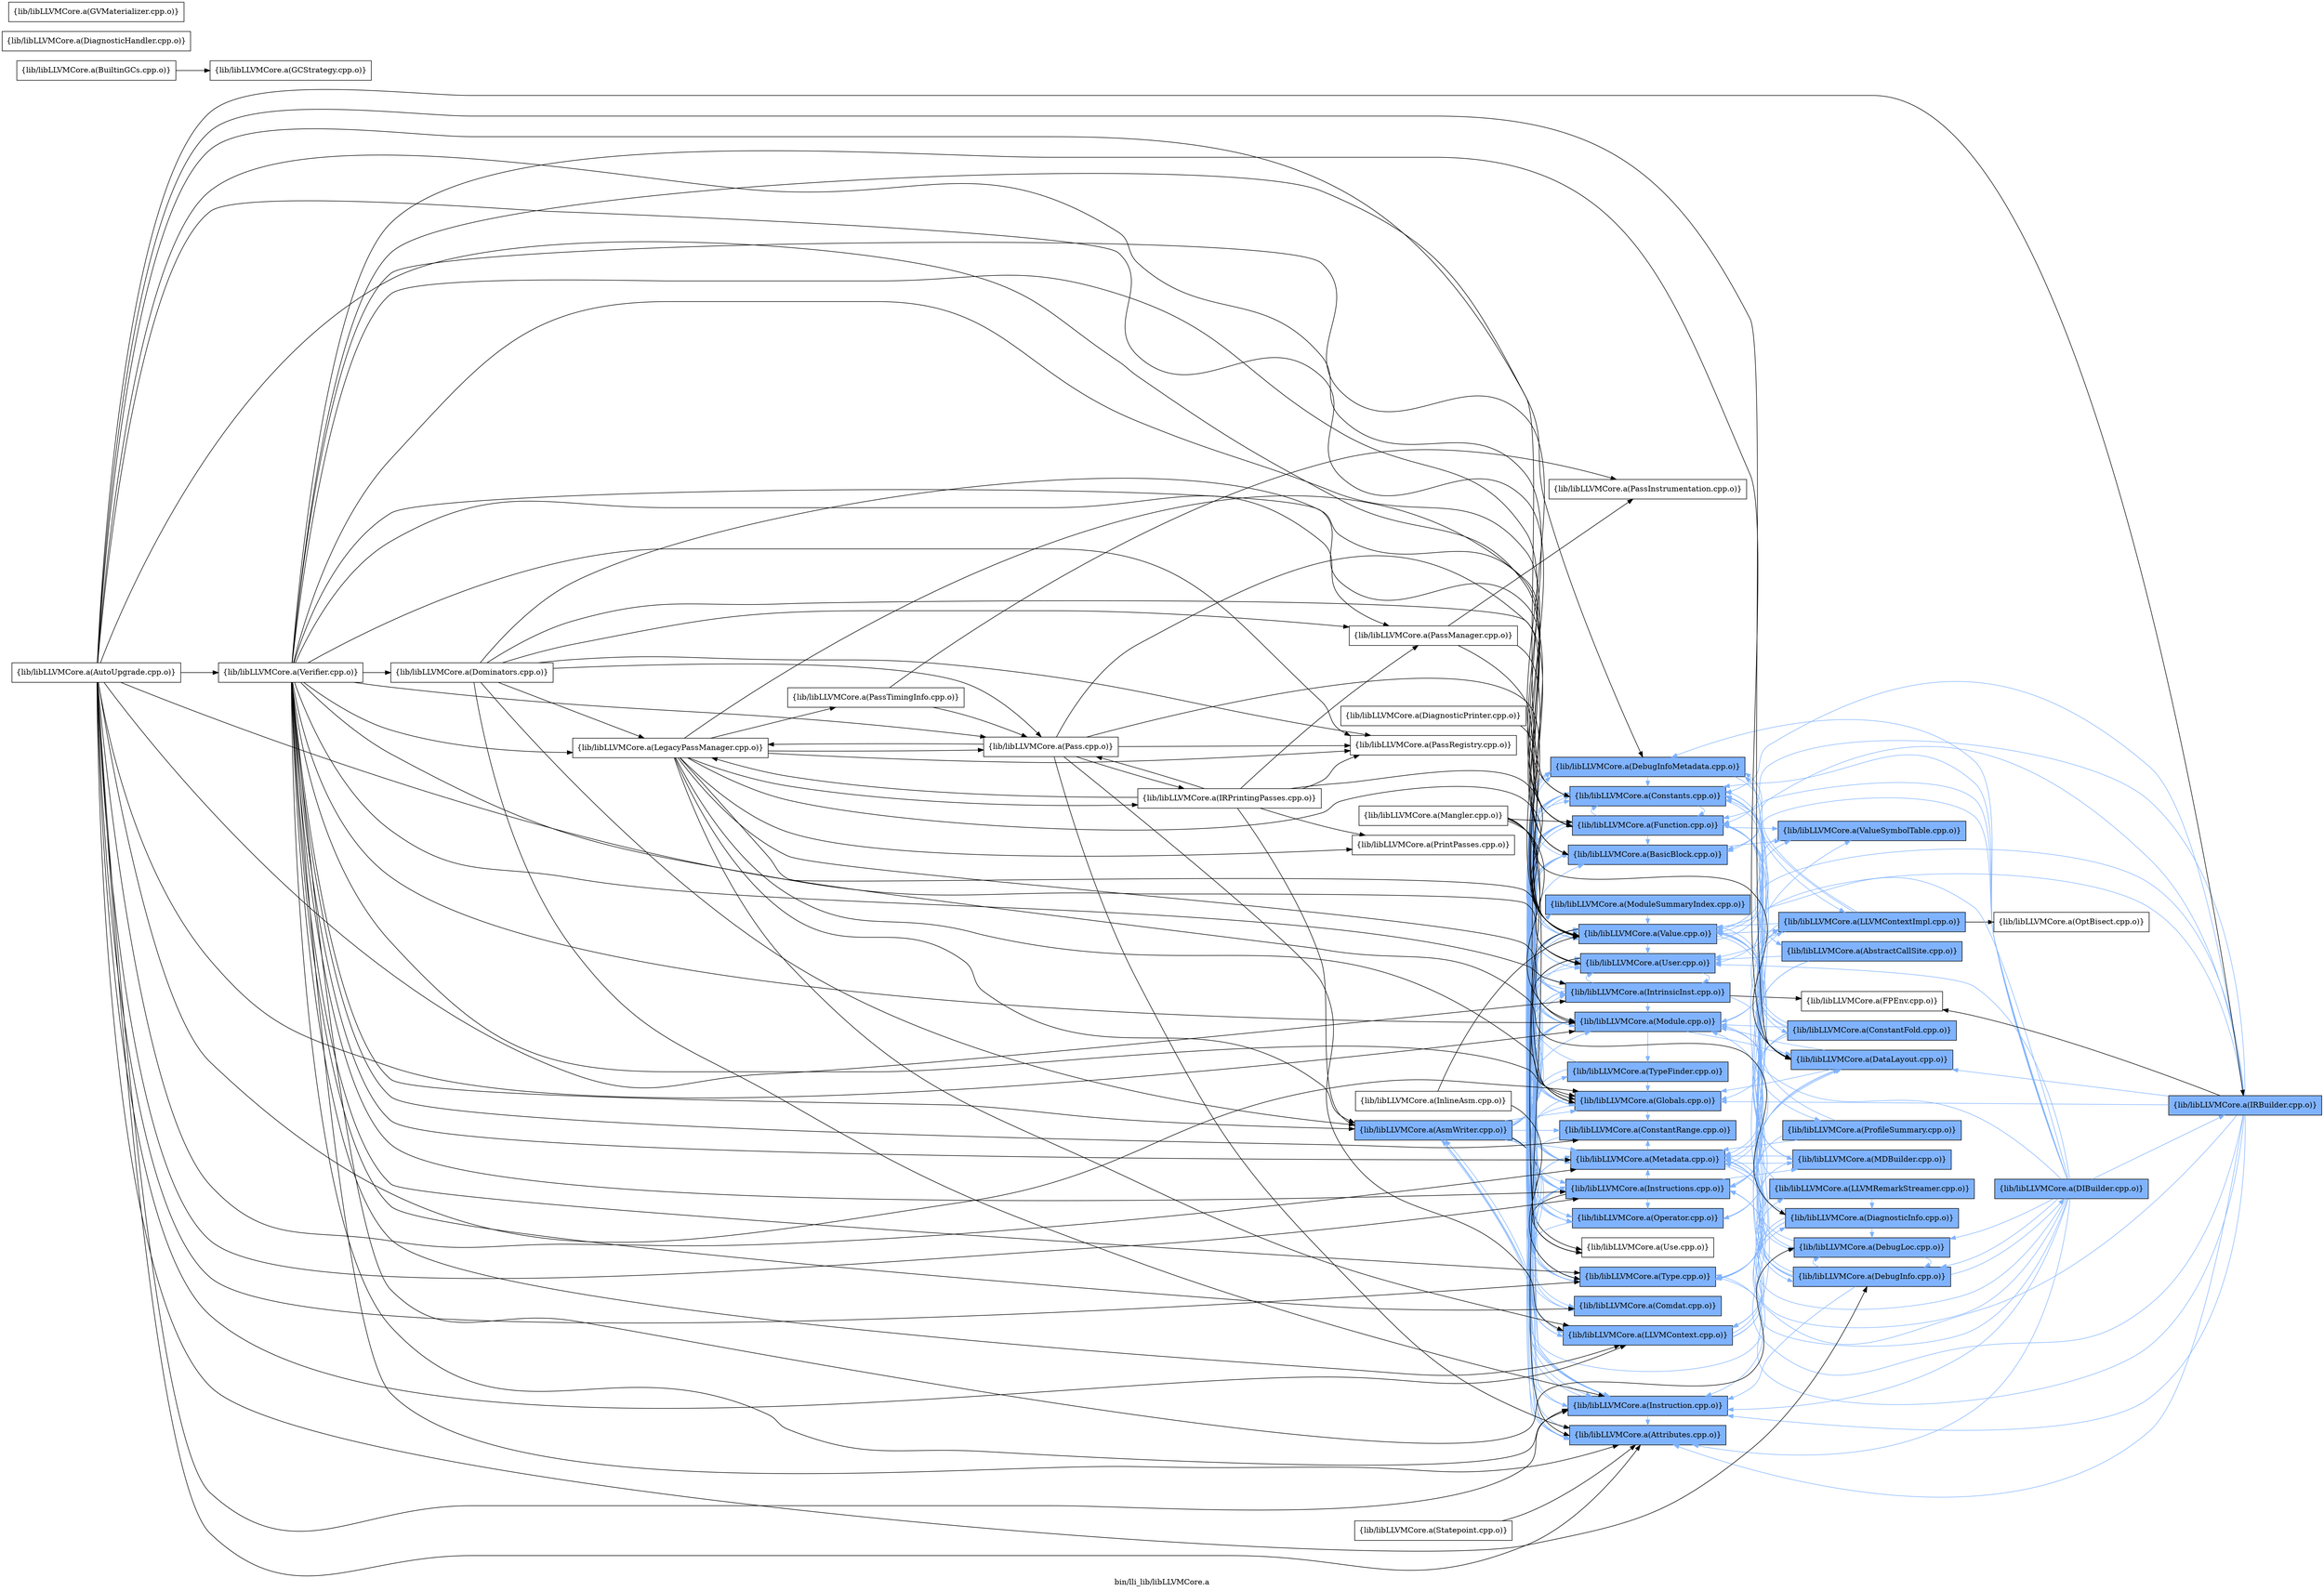 digraph "bin/lli_lib/libLLVMCore.a" {
	label="bin/lli_lib/libLLVMCore.a";
	rankdir=LR;
	{ rank=same; Node0x55a04cd7a3c8;  }
	{ rank=same; Node0x55a04cd7a198; Node0x55a04cd7bc28; Node0x55a04cd7ad78; Node0x55a04cd7d208; Node0x55a04cd7c5d8; Node0x55a04cd6aa18; Node0x55a04cd6c728; Node0x55a04cd66f08; Node0x55a04cd63bc8; Node0x55a04cd64848; Node0x55a04cd64ac8; Node0x55a04cd65798; Node0x55a04cd77e48; Node0x55a04cd75c38; Node0x55a04cd763b8; Node0x55a04cd76ae8; Node0x55a04cd797e8; Node0x55a04cd7b958; Node0x55a04cd5cb48; Node0x55a04cd5abb8; Node0x55a04cd5a438;  }
	{ rank=same; Node0x55a04cd5b068; Node0x55a04cd6da88; Node0x55a04cd5d6d8; Node0x55a04cd6f2e8; Node0x55a04cd725d8; Node0x55a04cd796a8; Node0x55a04cd67e58; Node0x55a04cd6c278; Node0x55a04cd787f8; Node0x55a04cd6bb48; Node0x55a04cd7aa08; Node0x55a04cd6f0b8;  }
	{ rank=same; Node0x55a04cd75f08; Node0x55a04cd6ebb8;  }
	{ rank=same; Node0x55a04cd7a3c8;  }
	{ rank=same; Node0x55a04cd7a198; Node0x55a04cd7bc28; Node0x55a04cd7ad78; Node0x55a04cd7d208; Node0x55a04cd7c5d8; Node0x55a04cd6aa18; Node0x55a04cd6c728; Node0x55a04cd66f08; Node0x55a04cd63bc8; Node0x55a04cd64848; Node0x55a04cd64ac8; Node0x55a04cd65798; Node0x55a04cd77e48; Node0x55a04cd75c38; Node0x55a04cd763b8; Node0x55a04cd76ae8; Node0x55a04cd797e8; Node0x55a04cd7b958; Node0x55a04cd5cb48; Node0x55a04cd5abb8; Node0x55a04cd5a438;  }
	{ rank=same; Node0x55a04cd5b068; Node0x55a04cd6da88; Node0x55a04cd5d6d8; Node0x55a04cd6f2e8; Node0x55a04cd725d8; Node0x55a04cd796a8; Node0x55a04cd67e58; Node0x55a04cd6c278; Node0x55a04cd787f8; Node0x55a04cd6bb48; Node0x55a04cd7aa08; Node0x55a04cd6f0b8;  }
	{ rank=same; Node0x55a04cd75f08; Node0x55a04cd6ebb8;  }

	Node0x55a04cd7a3c8 [shape=record,shape=box,group=1,style=filled,fillcolor="0.600000 0.5 1",label="{lib/libLLVMCore.a(AsmWriter.cpp.o)}"];
	Node0x55a04cd7a3c8 -> Node0x55a04cd7a198[color="0.600000 0.5 1"];
	Node0x55a04cd7a3c8 -> Node0x55a04cd7bc28[color="0.600000 0.5 1"];
	Node0x55a04cd7a3c8 -> Node0x55a04cd7ad78[color="0.600000 0.5 1"];
	Node0x55a04cd7a3c8 -> Node0x55a04cd7d208[color="0.600000 0.5 1"];
	Node0x55a04cd7a3c8 -> Node0x55a04cd7c5d8[color="0.600000 0.5 1"];
	Node0x55a04cd7a3c8 -> Node0x55a04cd6aa18[color="0.600000 0.5 1"];
	Node0x55a04cd7a3c8 -> Node0x55a04cd6c728[color="0.600000 0.5 1"];
	Node0x55a04cd7a3c8 -> Node0x55a04cd66f08[color="0.600000 0.5 1"];
	Node0x55a04cd7a3c8 -> Node0x55a04cd63bc8[color="0.600000 0.5 1"];
	Node0x55a04cd7a3c8 -> Node0x55a04cd64848[color="0.600000 0.5 1"];
	Node0x55a04cd7a3c8 -> Node0x55a04cd64ac8[color="0.600000 0.5 1"];
	Node0x55a04cd7a3c8 -> Node0x55a04cd65798[color="0.600000 0.5 1"];
	Node0x55a04cd7a3c8 -> Node0x55a04cd77e48[color="0.600000 0.5 1"];
	Node0x55a04cd7a3c8 -> Node0x55a04cd75c38[color="0.600000 0.5 1"];
	Node0x55a04cd7a3c8 -> Node0x55a04cd763b8[color="0.600000 0.5 1"];
	Node0x55a04cd7a3c8 -> Node0x55a04cd76ae8[color="0.600000 0.5 1"];
	Node0x55a04cd7a3c8 -> Node0x55a04cd797e8[color="0.600000 0.5 1"];
	Node0x55a04cd7a3c8 -> Node0x55a04cd7b958[color="0.600000 0.5 1"];
	Node0x55a04cd7a3c8 -> Node0x55a04cd5cb48;
	Node0x55a04cd7a3c8 -> Node0x55a04cd5abb8[color="0.600000 0.5 1"];
	Node0x55a04cd7a3c8 -> Node0x55a04cd5a438[color="0.600000 0.5 1"];
	Node0x55a04cd7bc28 [shape=record,shape=box,group=1,style=filled,fillcolor="0.600000 0.5 1",label="{lib/libLLVMCore.a(BasicBlock.cpp.o)}"];
	Node0x55a04cd7bc28 -> Node0x55a04cd7c5d8[color="0.600000 0.5 1"];
	Node0x55a04cd7bc28 -> Node0x55a04cd63bc8[color="0.600000 0.5 1"];
	Node0x55a04cd7bc28 -> Node0x55a04cd64848[color="0.600000 0.5 1"];
	Node0x55a04cd7bc28 -> Node0x55a04cd77e48[color="0.600000 0.5 1"];
	Node0x55a04cd7bc28 -> Node0x55a04cd797e8[color="0.600000 0.5 1"];
	Node0x55a04cd7bc28 -> Node0x55a04cd5abb8[color="0.600000 0.5 1"];
	Node0x55a04cd7bc28 -> Node0x55a04cd5a438[color="0.600000 0.5 1"];
	Node0x55a04cd7bc28 -> Node0x55a04cd5b068[color="0.600000 0.5 1"];
	Node0x55a04cd7b9a8 [shape=record,shape=box,group=0,label="{lib/libLLVMCore.a(BuiltinGCs.cpp.o)}"];
	Node0x55a04cd7b9a8 -> Node0x55a04cd66738;
	Node0x55a04cd7c5d8 [shape=record,shape=box,group=1,style=filled,fillcolor="0.600000 0.5 1",label="{lib/libLLVMCore.a(Constants.cpp.o)}"];
	Node0x55a04cd7c5d8 -> Node0x55a04cd6da88[color="0.600000 0.5 1"];
	Node0x55a04cd7c5d8 -> Node0x55a04cd6c728[color="0.600000 0.5 1"];
	Node0x55a04cd7c5d8 -> Node0x55a04cd66f08[color="0.600000 0.5 1"];
	Node0x55a04cd7c5d8 -> Node0x55a04cd63bc8[color="0.600000 0.5 1"];
	Node0x55a04cd7c5d8 -> Node0x55a04cd64848[color="0.600000 0.5 1"];
	Node0x55a04cd7c5d8 -> Node0x55a04cd76ae8[color="0.600000 0.5 1"];
	Node0x55a04cd7c5d8 -> Node0x55a04cd797e8[color="0.600000 0.5 1"];
	Node0x55a04cd7c5d8 -> Node0x55a04cd5abb8[color="0.600000 0.5 1"];
	Node0x55a04cd7c5d8 -> Node0x55a04cd5a438[color="0.600000 0.5 1"];
	Node0x55a04cd6f2e8 [shape=record,shape=box,group=1,style=filled,fillcolor="0.600000 0.5 1",label="{lib/libLLVMCore.a(DataLayout.cpp.o)}"];
	Node0x55a04cd6f2e8 -> Node0x55a04cd66f08[color="0.600000 0.5 1"];
	Node0x55a04cd6f2e8 -> Node0x55a04cd75c38[color="0.600000 0.5 1"];
	Node0x55a04cd6f2e8 -> Node0x55a04cd797e8[color="0.600000 0.5 1"];
	Node0x55a04cd6c728 [shape=record,shape=box,group=1,style=filled,fillcolor="0.600000 0.5 1",label="{lib/libLLVMCore.a(Function.cpp.o)}"];
	Node0x55a04cd6c728 -> Node0x55a04cd7a198[color="0.600000 0.5 1"];
	Node0x55a04cd6c728 -> Node0x55a04cd7bc28[color="0.600000 0.5 1"];
	Node0x55a04cd6c728 -> Node0x55a04cd7c5d8[color="0.600000 0.5 1"];
	Node0x55a04cd6c728 -> Node0x55a04cd6f2e8[color="0.600000 0.5 1"];
	Node0x55a04cd6c728 -> Node0x55a04cd725d8[color="0.600000 0.5 1"];
	Node0x55a04cd6c728 -> Node0x55a04cd66f08[color="0.600000 0.5 1"];
	Node0x55a04cd6c728 -> Node0x55a04cd64848[color="0.600000 0.5 1"];
	Node0x55a04cd6c728 -> Node0x55a04cd64ac8[color="0.600000 0.5 1"];
	Node0x55a04cd6c728 -> Node0x55a04cd65798[color="0.600000 0.5 1"];
	Node0x55a04cd6c728 -> Node0x55a04cd796a8[color="0.600000 0.5 1"];
	Node0x55a04cd6c728 -> Node0x55a04cd77e48[color="0.600000 0.5 1"];
	Node0x55a04cd6c728 -> Node0x55a04cd75c38[color="0.600000 0.5 1"];
	Node0x55a04cd6c728 -> Node0x55a04cd797e8[color="0.600000 0.5 1"];
	Node0x55a04cd6c728 -> Node0x55a04cd5abb8[color="0.600000 0.5 1"];
	Node0x55a04cd6c728 -> Node0x55a04cd5a438[color="0.600000 0.5 1"];
	Node0x55a04cd6c728 -> Node0x55a04cd5b068[color="0.600000 0.5 1"];
	Node0x55a04cd66f08 [shape=record,shape=box,group=1,style=filled,fillcolor="0.600000 0.5 1",label="{lib/libLLVMCore.a(Globals.cpp.o)}"];
	Node0x55a04cd66f08 -> Node0x55a04cd7d208[color="0.600000 0.5 1"];
	Node0x55a04cd66f08 -> Node0x55a04cd7c5d8[color="0.600000 0.5 1"];
	Node0x55a04cd66f08 -> Node0x55a04cd6c728[color="0.600000 0.5 1"];
	Node0x55a04cd66f08 -> Node0x55a04cd77e48[color="0.600000 0.5 1"];
	Node0x55a04cd66f08 -> Node0x55a04cd75c38[color="0.600000 0.5 1"];
	Node0x55a04cd66f08 -> Node0x55a04cd797e8[color="0.600000 0.5 1"];
	Node0x55a04cd66f08 -> Node0x55a04cd5abb8[color="0.600000 0.5 1"];
	Node0x55a04cd66f08 -> Node0x55a04cd5a438[color="0.600000 0.5 1"];
	Node0x55a04cd676d8 [shape=record,shape=box,group=1,style=filled,fillcolor="0.600000 0.5 1",label="{lib/libLLVMCore.a(IRBuilder.cpp.o)}"];
	Node0x55a04cd676d8 -> Node0x55a04cd7a198[color="0.600000 0.5 1"];
	Node0x55a04cd676d8 -> Node0x55a04cd7bc28[color="0.600000 0.5 1"];
	Node0x55a04cd676d8 -> Node0x55a04cd7c5d8[color="0.600000 0.5 1"];
	Node0x55a04cd676d8 -> Node0x55a04cd6f2e8[color="0.600000 0.5 1"];
	Node0x55a04cd676d8 -> Node0x55a04cd6c728[color="0.600000 0.5 1"];
	Node0x55a04cd676d8 -> Node0x55a04cd66f08[color="0.600000 0.5 1"];
	Node0x55a04cd676d8 -> Node0x55a04cd67e58;
	Node0x55a04cd676d8 -> Node0x55a04cd63bc8[color="0.600000 0.5 1"];
	Node0x55a04cd676d8 -> Node0x55a04cd64848[color="0.600000 0.5 1"];
	Node0x55a04cd676d8 -> Node0x55a04cd77e48[color="0.600000 0.5 1"];
	Node0x55a04cd676d8 -> Node0x55a04cd797e8[color="0.600000 0.5 1"];
	Node0x55a04cd676d8 -> Node0x55a04cd5abb8[color="0.600000 0.5 1"];
	Node0x55a04cd676d8 -> Node0x55a04cd5a438[color="0.600000 0.5 1"];
	Node0x55a04cd64848 [shape=record,shape=box,group=1,style=filled,fillcolor="0.600000 0.5 1",label="{lib/libLLVMCore.a(Instructions.cpp.o)}"];
	Node0x55a04cd64848 -> Node0x55a04cd7a198[color="0.600000 0.5 1"];
	Node0x55a04cd64848 -> Node0x55a04cd7bc28[color="0.600000 0.5 1"];
	Node0x55a04cd64848 -> Node0x55a04cd7c5d8[color="0.600000 0.5 1"];
	Node0x55a04cd64848 -> Node0x55a04cd6f2e8[color="0.600000 0.5 1"];
	Node0x55a04cd64848 -> Node0x55a04cd6c728[color="0.600000 0.5 1"];
	Node0x55a04cd64848 -> Node0x55a04cd63bc8[color="0.600000 0.5 1"];
	Node0x55a04cd64848 -> Node0x55a04cd5d6d8[color="0.600000 0.5 1"];
	Node0x55a04cd64848 -> Node0x55a04cd796a8[color="0.600000 0.5 1"];
	Node0x55a04cd64848 -> Node0x55a04cd77e48[color="0.600000 0.5 1"];
	Node0x55a04cd64848 -> Node0x55a04cd75c38[color="0.600000 0.5 1"];
	Node0x55a04cd64848 -> Node0x55a04cd76ae8[color="0.600000 0.5 1"];
	Node0x55a04cd64848 -> Node0x55a04cd797e8[color="0.600000 0.5 1"];
	Node0x55a04cd64848 -> Node0x55a04cd5cb48;
	Node0x55a04cd64848 -> Node0x55a04cd5abb8[color="0.600000 0.5 1"];
	Node0x55a04cd64848 -> Node0x55a04cd5a438[color="0.600000 0.5 1"];
	Node0x55a04cd65798 [shape=record,shape=box,group=1,style=filled,fillcolor="0.600000 0.5 1",label="{lib/libLLVMCore.a(LLVMContext.cpp.o)}"];
	Node0x55a04cd65798 -> Node0x55a04cd6c278[color="0.600000 0.5 1"];
	Node0x55a04cd65798 -> Node0x55a04cd5d6d8[color="0.600000 0.5 1"];
	Node0x55a04cd65798 -> Node0x55a04cd787f8[color="0.600000 0.5 1"];
	Node0x55a04cd77e48 [shape=record,shape=box,group=1,style=filled,fillcolor="0.600000 0.5 1",label="{lib/libLLVMCore.a(Metadata.cpp.o)}"];
	Node0x55a04cd77e48 -> Node0x55a04cd7d208[color="0.600000 0.5 1"];
	Node0x55a04cd77e48 -> Node0x55a04cd7c5d8[color="0.600000 0.5 1"];
	Node0x55a04cd77e48 -> Node0x55a04cd6aa18[color="0.600000 0.5 1"];
	Node0x55a04cd77e48 -> Node0x55a04cd6bb48[color="0.600000 0.5 1"];
	Node0x55a04cd77e48 -> Node0x55a04cd65798[color="0.600000 0.5 1"];
	Node0x55a04cd77e48 -> Node0x55a04cd5d6d8[color="0.600000 0.5 1"];
	Node0x55a04cd77e48 -> Node0x55a04cd796a8[color="0.600000 0.5 1"];
	Node0x55a04cd77e48 -> Node0x55a04cd75c38[color="0.600000 0.5 1"];
	Node0x55a04cd77e48 -> Node0x55a04cd797e8[color="0.600000 0.5 1"];
	Node0x55a04cd77e48 -> Node0x55a04cd5a438[color="0.600000 0.5 1"];
	Node0x55a04cd75c38 [shape=record,shape=box,group=1,style=filled,fillcolor="0.600000 0.5 1",label="{lib/libLLVMCore.a(Module.cpp.o)}"];
	Node0x55a04cd75c38 -> Node0x55a04cd7ad78[color="0.600000 0.5 1"];
	Node0x55a04cd75c38 -> Node0x55a04cd7c5d8[color="0.600000 0.5 1"];
	Node0x55a04cd75c38 -> Node0x55a04cd6f2e8[color="0.600000 0.5 1"];
	Node0x55a04cd75c38 -> Node0x55a04cd6c728[color="0.600000 0.5 1"];
	Node0x55a04cd75c38 -> Node0x55a04cd66f08[color="0.600000 0.5 1"];
	Node0x55a04cd75c38 -> Node0x55a04cd65798[color="0.600000 0.5 1"];
	Node0x55a04cd75c38 -> Node0x55a04cd77e48[color="0.600000 0.5 1"];
	Node0x55a04cd75c38 -> Node0x55a04cd7aa08[color="0.600000 0.5 1"];
	Node0x55a04cd75c38 -> Node0x55a04cd797e8[color="0.600000 0.5 1"];
	Node0x55a04cd75c38 -> Node0x55a04cd7b958[color="0.600000 0.5 1"];
	Node0x55a04cd75c38 -> Node0x55a04cd5abb8[color="0.600000 0.5 1"];
	Node0x55a04cd75c38 -> Node0x55a04cd5a438[color="0.600000 0.5 1"];
	Node0x55a04cd75c38 -> Node0x55a04cd5b068[color="0.600000 0.5 1"];
	Node0x55a04cd797e8 [shape=record,shape=box,group=1,style=filled,fillcolor="0.600000 0.5 1",label="{lib/libLLVMCore.a(Type.cpp.o)}"];
	Node0x55a04cd797e8 -> Node0x55a04cd7c5d8[color="0.600000 0.5 1"];
	Node0x55a04cd5abb8 [shape=record,shape=box,group=1,style=filled,fillcolor="0.600000 0.5 1",label="{lib/libLLVMCore.a(User.cpp.o)}"];
	Node0x55a04cd5abb8 -> Node0x55a04cd64ac8[color="0.600000 0.5 1"];
	Node0x55a04cd5abb8 -> Node0x55a04cd5cb48;
	Node0x55a04cd5a438 [shape=record,shape=box,group=1,style=filled,fillcolor="0.600000 0.5 1",label="{lib/libLLVMCore.a(Value.cpp.o)}"];
	Node0x55a04cd5a438 -> Node0x55a04cd7a198[color="0.600000 0.5 1"];
	Node0x55a04cd5a438 -> Node0x55a04cd7bc28[color="0.600000 0.5 1"];
	Node0x55a04cd5a438 -> Node0x55a04cd7c5d8[color="0.600000 0.5 1"];
	Node0x55a04cd5a438 -> Node0x55a04cd6f2e8[color="0.600000 0.5 1"];
	Node0x55a04cd5a438 -> Node0x55a04cd6f0b8[color="0.600000 0.5 1"];
	Node0x55a04cd5a438 -> Node0x55a04cd6c728[color="0.600000 0.5 1"];
	Node0x55a04cd5a438 -> Node0x55a04cd66f08[color="0.600000 0.5 1"];
	Node0x55a04cd5a438 -> Node0x55a04cd63bc8[color="0.600000 0.5 1"];
	Node0x55a04cd5a438 -> Node0x55a04cd64848[color="0.600000 0.5 1"];
	Node0x55a04cd5a438 -> Node0x55a04cd64ac8[color="0.600000 0.5 1"];
	Node0x55a04cd5a438 -> Node0x55a04cd65798[color="0.600000 0.5 1"];
	Node0x55a04cd5a438 -> Node0x55a04cd5d6d8[color="0.600000 0.5 1"];
	Node0x55a04cd5a438 -> Node0x55a04cd77e48[color="0.600000 0.5 1"];
	Node0x55a04cd5a438 -> Node0x55a04cd76ae8[color="0.600000 0.5 1"];
	Node0x55a04cd5a438 -> Node0x55a04cd797e8[color="0.600000 0.5 1"];
	Node0x55a04cd5a438 -> Node0x55a04cd5cb48;
	Node0x55a04cd5a438 -> Node0x55a04cd5abb8[color="0.600000 0.5 1"];
	Node0x55a04cd5a438 -> Node0x55a04cd5b068[color="0.600000 0.5 1"];
	Node0x55a04cd595d8 [shape=record,shape=box,group=0,label="{lib/libLLVMCore.a(Verifier.cpp.o)}"];
	Node0x55a04cd595d8 -> Node0x55a04cd7a3c8;
	Node0x55a04cd595d8 -> Node0x55a04cd7a198;
	Node0x55a04cd595d8 -> Node0x55a04cd7bc28;
	Node0x55a04cd595d8 -> Node0x55a04cd7ad78;
	Node0x55a04cd595d8 -> Node0x55a04cd7d208;
	Node0x55a04cd595d8 -> Node0x55a04cd7c5d8;
	Node0x55a04cd595d8 -> Node0x55a04cd6f2e8;
	Node0x55a04cd595d8 -> Node0x55a04cd6aa18;
	Node0x55a04cd595d8 -> Node0x55a04cd6bb48;
	Node0x55a04cd595d8 -> Node0x55a04cd6bff8;
	Node0x55a04cd595d8 -> Node0x55a04cd6c728;
	Node0x55a04cd595d8 -> Node0x55a04cd66f08;
	Node0x55a04cd595d8 -> Node0x55a04cd63bc8;
	Node0x55a04cd595d8 -> Node0x55a04cd64848;
	Node0x55a04cd595d8 -> Node0x55a04cd64ac8;
	Node0x55a04cd595d8 -> Node0x55a04cd65798;
	Node0x55a04cd595d8 -> Node0x55a04cd78f28;
	Node0x55a04cd595d8 -> Node0x55a04cd77e48;
	Node0x55a04cd595d8 -> Node0x55a04cd75c38;
	Node0x55a04cd595d8 -> Node0x55a04cd77b78;
	Node0x55a04cd595d8 -> Node0x55a04cd782f8;
	Node0x55a04cd595d8 -> Node0x55a04cd79298;
	Node0x55a04cd595d8 -> Node0x55a04cd797e8;
	Node0x55a04cd595d8 -> Node0x55a04cd5abb8;
	Node0x55a04cd595d8 -> Node0x55a04cd5a438;
	Node0x55a04cd7a198 [shape=record,shape=box,group=1,style=filled,fillcolor="0.600000 0.5 1",label="{lib/libLLVMCore.a(Attributes.cpp.o)}"];
	Node0x55a04cd7a198 -> Node0x55a04cd7a3c8[color="0.600000 0.5 1"];
	Node0x55a04cd7a198 -> Node0x55a04cd6c728[color="0.600000 0.5 1"];
	Node0x55a04cd78f28 [shape=record,shape=box,group=0,label="{lib/libLLVMCore.a(LegacyPassManager.cpp.o)}"];
	Node0x55a04cd78f28 -> Node0x55a04cd7a3c8;
	Node0x55a04cd78f28 -> Node0x55a04cd6c278;
	Node0x55a04cd78f28 -> Node0x55a04cd6c728;
	Node0x55a04cd78f28 -> Node0x55a04cd66f08;
	Node0x55a04cd78f28 -> Node0x55a04cd638a8;
	Node0x55a04cd78f28 -> Node0x55a04cd65798;
	Node0x55a04cd78f28 -> Node0x55a04cd75c38;
	Node0x55a04cd78f28 -> Node0x55a04cd77b78;
	Node0x55a04cd78f28 -> Node0x55a04cd79298;
	Node0x55a04cd78f28 -> Node0x55a04cd78618;
	Node0x55a04cd78f28 -> Node0x55a04cd78d48;
	Node0x55a04cd78f28 -> Node0x55a04cd5a438;
	Node0x55a04cd77b78 [shape=record,shape=box,group=0,label="{lib/libLLVMCore.a(Pass.cpp.o)}"];
	Node0x55a04cd77b78 -> Node0x55a04cd7a198;
	Node0x55a04cd77b78 -> Node0x55a04cd6c728;
	Node0x55a04cd77b78 -> Node0x55a04cd638a8;
	Node0x55a04cd77b78 -> Node0x55a04cd65798;
	Node0x55a04cd77b78 -> Node0x55a04cd78f28;
	Node0x55a04cd77b78 -> Node0x55a04cd79298;
	Node0x55a04cd77b78 -> Node0x55a04cd5a438;
	Node0x55a04cd79298 [shape=record,shape=box,group=0,label="{lib/libLLVMCore.a(PassRegistry.cpp.o)}"];
	Node0x55a04cd6aa18 [shape=record,shape=box,group=1,style=filled,fillcolor="0.600000 0.5 1",label="{lib/libLLVMCore.a(DebugInfoMetadata.cpp.o)}"];
	Node0x55a04cd6aa18 -> Node0x55a04cd7c5d8[color="0.600000 0.5 1"];
	Node0x55a04cd6aa18 -> Node0x55a04cd65798[color="0.600000 0.5 1"];
	Node0x55a04cd6aa18 -> Node0x55a04cd5d6d8[color="0.600000 0.5 1"];
	Node0x55a04cd6aa18 -> Node0x55a04cd77e48[color="0.600000 0.5 1"];
	Node0x55a04cd6aa18 -> Node0x55a04cd797e8[color="0.600000 0.5 1"];
	Node0x55a04cd6bb48 [shape=record,shape=box,group=1,style=filled,fillcolor="0.600000 0.5 1",label="{lib/libLLVMCore.a(DebugLoc.cpp.o)}"];
	Node0x55a04cd6bb48 -> Node0x55a04cd6f0b8[color="0.600000 0.5 1"];
	Node0x55a04cd6bb48 -> Node0x55a04cd6aa18[color="0.600000 0.5 1"];
	Node0x55a04cd6bb48 -> Node0x55a04cd77e48[color="0.600000 0.5 1"];
	Node0x55a04cd6c278 [shape=record,shape=box,group=1,style=filled,fillcolor="0.600000 0.5 1",label="{lib/libLLVMCore.a(DiagnosticInfo.cpp.o)}"];
	Node0x55a04cd6c278 -> Node0x55a04cd7a3c8[color="0.600000 0.5 1"];
	Node0x55a04cd6c278 -> Node0x55a04cd6bb48[color="0.600000 0.5 1"];
	Node0x55a04cd6c278 -> Node0x55a04cd6c728[color="0.600000 0.5 1"];
	Node0x55a04cd6c278 -> Node0x55a04cd63bc8[color="0.600000 0.5 1"];
	Node0x55a04cd6c278 -> Node0x55a04cd65798[color="0.600000 0.5 1"];
	Node0x55a04cd6c278 -> Node0x55a04cd77e48[color="0.600000 0.5 1"];
	Node0x55a04cd6c278 -> Node0x55a04cd5a438[color="0.600000 0.5 1"];
	Node0x55a04cd6bff8 [shape=record,shape=box,group=0,label="{lib/libLLVMCore.a(Dominators.cpp.o)}"];
	Node0x55a04cd6bff8 -> Node0x55a04cd7a3c8;
	Node0x55a04cd6bff8 -> Node0x55a04cd7bc28;
	Node0x55a04cd6bff8 -> Node0x55a04cd63bc8;
	Node0x55a04cd6bff8 -> Node0x55a04cd78f28;
	Node0x55a04cd6bff8 -> Node0x55a04cd77b78;
	Node0x55a04cd6bff8 -> Node0x55a04cd782f8;
	Node0x55a04cd6bff8 -> Node0x55a04cd79298;
	Node0x55a04cd6bff8 -> Node0x55a04cd5a438;
	Node0x55a04cd78d48 [shape=record,shape=box,group=0,label="{lib/libLLVMCore.a(PrintPasses.cpp.o)}"];
	Node0x55a04cd78618 [shape=record,shape=box,group=0,label="{lib/libLLVMCore.a(PassTimingInfo.cpp.o)}"];
	Node0x55a04cd78618 -> Node0x55a04cd77b78;
	Node0x55a04cd78618 -> Node0x55a04cd77678;
	Node0x55a04cd638a8 [shape=record,shape=box,group=0,label="{lib/libLLVMCore.a(IRPrintingPasses.cpp.o)}"];
	Node0x55a04cd638a8 -> Node0x55a04cd7a3c8;
	Node0x55a04cd638a8 -> Node0x55a04cd78f28;
	Node0x55a04cd638a8 -> Node0x55a04cd77b78;
	Node0x55a04cd638a8 -> Node0x55a04cd782f8;
	Node0x55a04cd638a8 -> Node0x55a04cd79298;
	Node0x55a04cd638a8 -> Node0x55a04cd78d48;
	Node0x55a04cd638a8 -> Node0x55a04cd5a438;
	Node0x55a04cd63bc8 [shape=record,shape=box,group=1,style=filled,fillcolor="0.600000 0.5 1",label="{lib/libLLVMCore.a(Instruction.cpp.o)}"];
	Node0x55a04cd63bc8 -> Node0x55a04cd7a198[color="0.600000 0.5 1"];
	Node0x55a04cd63bc8 -> Node0x55a04cd7bc28[color="0.600000 0.5 1"];
	Node0x55a04cd63bc8 -> Node0x55a04cd7c5d8[color="0.600000 0.5 1"];
	Node0x55a04cd63bc8 -> Node0x55a04cd64848[color="0.600000 0.5 1"];
	Node0x55a04cd63bc8 -> Node0x55a04cd77e48[color="0.600000 0.5 1"];
	Node0x55a04cd63bc8 -> Node0x55a04cd5abb8[color="0.600000 0.5 1"];
	Node0x55a04cd63bc8 -> Node0x55a04cd5a438[color="0.600000 0.5 1"];
	Node0x55a04cd6f0b8 [shape=record,shape=box,group=1,style=filled,fillcolor="0.600000 0.5 1",label="{lib/libLLVMCore.a(DebugInfo.cpp.o)}"];
	Node0x55a04cd6f0b8 -> Node0x55a04cd6ebb8[color="0.600000 0.5 1"];
	Node0x55a04cd6f0b8 -> Node0x55a04cd6aa18[color="0.600000 0.5 1"];
	Node0x55a04cd6f0b8 -> Node0x55a04cd6bb48[color="0.600000 0.5 1"];
	Node0x55a04cd6f0b8 -> Node0x55a04cd6c728[color="0.600000 0.5 1"];
	Node0x55a04cd6f0b8 -> Node0x55a04cd63bc8[color="0.600000 0.5 1"];
	Node0x55a04cd6f0b8 -> Node0x55a04cd77e48[color="0.600000 0.5 1"];
	Node0x55a04cd6f0b8 -> Node0x55a04cd75c38[color="0.600000 0.5 1"];
	Node0x55a04cd6f0b8 -> Node0x55a04cd5a438[color="0.600000 0.5 1"];
	Node0x55a04cd64ac8 [shape=record,shape=box,group=1,style=filled,fillcolor="0.600000 0.5 1",label="{lib/libLLVMCore.a(IntrinsicInst.cpp.o)}"];
	Node0x55a04cd64ac8 -> Node0x55a04cd7bc28[color="0.600000 0.5 1"];
	Node0x55a04cd64ac8 -> Node0x55a04cd7c5d8[color="0.600000 0.5 1"];
	Node0x55a04cd64ac8 -> Node0x55a04cd6f2e8[color="0.600000 0.5 1"];
	Node0x55a04cd64ac8 -> Node0x55a04cd6aa18[color="0.600000 0.5 1"];
	Node0x55a04cd64ac8 -> Node0x55a04cd6c728[color="0.600000 0.5 1"];
	Node0x55a04cd64ac8 -> Node0x55a04cd67e58;
	Node0x55a04cd64ac8 -> Node0x55a04cd63bc8[color="0.600000 0.5 1"];
	Node0x55a04cd64ac8 -> Node0x55a04cd64848[color="0.600000 0.5 1"];
	Node0x55a04cd64ac8 -> Node0x55a04cd77e48[color="0.600000 0.5 1"];
	Node0x55a04cd64ac8 -> Node0x55a04cd75c38[color="0.600000 0.5 1"];
	Node0x55a04cd64ac8 -> Node0x55a04cd76ae8[color="0.600000 0.5 1"];
	Node0x55a04cd64ac8 -> Node0x55a04cd797e8[color="0.600000 0.5 1"];
	Node0x55a04cd64ac8 -> Node0x55a04cd5abb8[color="0.600000 0.5 1"];
	Node0x55a04cd64ac8 -> Node0x55a04cd5a438[color="0.600000 0.5 1"];
	Node0x55a04cd796a8 [shape=record,shape=box,group=1,style=filled,fillcolor="0.600000 0.5 1",label="{lib/libLLVMCore.a(MDBuilder.cpp.o)}"];
	Node0x55a04cd796a8 -> Node0x55a04cd7c5d8[color="0.600000 0.5 1"];
	Node0x55a04cd796a8 -> Node0x55a04cd77e48[color="0.600000 0.5 1"];
	Node0x55a04cd796a8 -> Node0x55a04cd797e8[color="0.600000 0.5 1"];
	Node0x55a04cd796a8 -> Node0x55a04cd5a438[color="0.600000 0.5 1"];
	Node0x55a04cd76ae8 [shape=record,shape=box,group=1,style=filled,fillcolor="0.600000 0.5 1",label="{lib/libLLVMCore.a(Operator.cpp.o)}"];
	Node0x55a04cd76ae8 -> Node0x55a04cd7c5d8[color="0.600000 0.5 1"];
	Node0x55a04cd76ae8 -> Node0x55a04cd6f2e8[color="0.600000 0.5 1"];
	Node0x55a04cd76ae8 -> Node0x55a04cd797e8[color="0.600000 0.5 1"];
	Node0x55a04cd5cb48 [shape=record,shape=box,group=0,label="{lib/libLLVMCore.a(Use.cpp.o)}"];
	Node0x55a04cd782f8 [shape=record,shape=box,group=0,label="{lib/libLLVMCore.a(PassManager.cpp.o)}"];
	Node0x55a04cd782f8 -> Node0x55a04cd66f08;
	Node0x55a04cd782f8 -> Node0x55a04cd77678;
	Node0x55a04cd782f8 -> Node0x55a04cd5a438;
	Node0x55a04cd6ebb8 [shape=record,shape=box,group=1,style=filled,fillcolor="0.600000 0.5 1",label="{lib/libLLVMCore.a(DIBuilder.cpp.o)}"];
	Node0x55a04cd6ebb8 -> Node0x55a04cd7a198[color="0.600000 0.5 1"];
	Node0x55a04cd6ebb8 -> Node0x55a04cd7bc28[color="0.600000 0.5 1"];
	Node0x55a04cd6ebb8 -> Node0x55a04cd7c5d8[color="0.600000 0.5 1"];
	Node0x55a04cd6ebb8 -> Node0x55a04cd6f0b8[color="0.600000 0.5 1"];
	Node0x55a04cd6ebb8 -> Node0x55a04cd6aa18[color="0.600000 0.5 1"];
	Node0x55a04cd6ebb8 -> Node0x55a04cd6bb48[color="0.600000 0.5 1"];
	Node0x55a04cd6ebb8 -> Node0x55a04cd6c728[color="0.600000 0.5 1"];
	Node0x55a04cd6ebb8 -> Node0x55a04cd676d8[color="0.600000 0.5 1"];
	Node0x55a04cd6ebb8 -> Node0x55a04cd63bc8[color="0.600000 0.5 1"];
	Node0x55a04cd6ebb8 -> Node0x55a04cd64848[color="0.600000 0.5 1"];
	Node0x55a04cd6ebb8 -> Node0x55a04cd77e48[color="0.600000 0.5 1"];
	Node0x55a04cd6ebb8 -> Node0x55a04cd75c38[color="0.600000 0.5 1"];
	Node0x55a04cd6ebb8 -> Node0x55a04cd797e8[color="0.600000 0.5 1"];
	Node0x55a04cd6ebb8 -> Node0x55a04cd5abb8[color="0.600000 0.5 1"];
	Node0x55a04cd6ebb8 -> Node0x55a04cd5a438[color="0.600000 0.5 1"];
	Node0x55a04cd77718 [shape=record,shape=box,group=0,label="{lib/libLLVMCore.a(Mangler.cpp.o)}"];
	Node0x55a04cd77718 -> Node0x55a04cd7a198;
	Node0x55a04cd77718 -> Node0x55a04cd6f2e8;
	Node0x55a04cd77718 -> Node0x55a04cd6c728;
	Node0x55a04cd77718 -> Node0x55a04cd66f08;
	Node0x55a04cd77718 -> Node0x55a04cd75c38;
	Node0x55a04cd77718 -> Node0x55a04cd5a438;
	Node0x55a04cd7d208 [shape=record,shape=box,group=1,style=filled,fillcolor="0.600000 0.5 1",label="{lib/libLLVMCore.a(ConstantRange.cpp.o)}"];
	Node0x55a04cd7d208 -> Node0x55a04cd64848[color="0.600000 0.5 1"];
	Node0x55a04cd7ad78 [shape=record,shape=box,group=1,style=filled,fillcolor="0.600000 0.5 1",label="{lib/libLLVMCore.a(Comdat.cpp.o)}"];
	Node0x55a04cd7ad78 -> Node0x55a04cd75c38[color="0.600000 0.5 1"];
	Node0x55a04cd763b8 [shape=record,shape=box,group=1,style=filled,fillcolor="0.600000 0.5 1",label="{lib/libLLVMCore.a(ModuleSummaryIndex.cpp.o)}"];
	Node0x55a04cd763b8 -> Node0x55a04cd5a438[color="0.600000 0.5 1"];
	Node0x55a04cd7b958 [shape=record,shape=box,group=1,style=filled,fillcolor="0.600000 0.5 1",label="{lib/libLLVMCore.a(TypeFinder.cpp.o)}"];
	Node0x55a04cd7b958 -> Node0x55a04cd6c728[color="0.600000 0.5 1"];
	Node0x55a04cd7b958 -> Node0x55a04cd66f08[color="0.600000 0.5 1"];
	Node0x55a04cd7b958 -> Node0x55a04cd77e48[color="0.600000 0.5 1"];
	Node0x55a04cd5b068 [shape=record,shape=box,group=1,style=filled,fillcolor="0.600000 0.5 1",label="{lib/libLLVMCore.a(ValueSymbolTable.cpp.o)}"];
	Node0x55a04cd5b068 -> Node0x55a04cd5a438[color="0.600000 0.5 1"];
	Node0x55a04cd66738 [shape=record,shape=box,group=0,label="{lib/libLLVMCore.a(GCStrategy.cpp.o)}"];
	Node0x55a04cd6da88 [shape=record,shape=box,group=1,style=filled,fillcolor="0.600000 0.5 1",label="{lib/libLLVMCore.a(ConstantFold.cpp.o)}"];
	Node0x55a04cd6da88 -> Node0x55a04cd7c5d8[color="0.600000 0.5 1"];
	Node0x55a04cd6da88 -> Node0x55a04cd6c728[color="0.600000 0.5 1"];
	Node0x55a04cd6da88 -> Node0x55a04cd66f08[color="0.600000 0.5 1"];
	Node0x55a04cd6da88 -> Node0x55a04cd64848[color="0.600000 0.5 1"];
	Node0x55a04cd6da88 -> Node0x55a04cd75c38[color="0.600000 0.5 1"];
	Node0x55a04cd6da88 -> Node0x55a04cd76ae8[color="0.600000 0.5 1"];
	Node0x55a04cd6da88 -> Node0x55a04cd797e8[color="0.600000 0.5 1"];
	Node0x55a04cd6da88 -> Node0x55a04cd5a438[color="0.600000 0.5 1"];
	Node0x55a04cd5d6d8 [shape=record,shape=box,group=1,style=filled,fillcolor="0.600000 0.5 1",label="{lib/libLLVMCore.a(LLVMContextImpl.cpp.o)}"];
	Node0x55a04cd5d6d8 -> Node0x55a04cd7c5d8[color="0.600000 0.5 1"];
	Node0x55a04cd5d6d8 -> Node0x55a04cd6aa18[color="0.600000 0.5 1"];
	Node0x55a04cd5d6d8 -> Node0x55a04cd77e48[color="0.600000 0.5 1"];
	Node0x55a04cd5d6d8 -> Node0x55a04cd75c38[color="0.600000 0.5 1"];
	Node0x55a04cd5d6d8 -> Node0x55a04cd75f08;
	Node0x55a04cd5d6d8 -> Node0x55a04cd5abb8[color="0.600000 0.5 1"];
	Node0x55a04cd5d6d8 -> Node0x55a04cd5a438[color="0.600000 0.5 1"];
	Node0x55a04cd725d8 [shape=record,shape=box,group=1,style=filled,fillcolor="0.600000 0.5 1",label="{lib/libLLVMCore.a(AbstractCallSite.cpp.o)}"];
	Node0x55a04cd725d8 -> Node0x55a04cd7c5d8[color="0.600000 0.5 1"];
	Node0x55a04cd725d8 -> Node0x55a04cd64848[color="0.600000 0.5 1"];
	Node0x55a04cd725d8 -> Node0x55a04cd77e48[color="0.600000 0.5 1"];
	Node0x55a04cd725d8 -> Node0x55a04cd5abb8[color="0.600000 0.5 1"];
	Node0x55a04cd67e58 [shape=record,shape=box,group=0,label="{lib/libLLVMCore.a(FPEnv.cpp.o)}"];
	Node0x55a04cd787f8 [shape=record,shape=box,group=1,style=filled,fillcolor="0.600000 0.5 1",label="{lib/libLLVMCore.a(LLVMRemarkStreamer.cpp.o)}"];
	Node0x55a04cd787f8 -> Node0x55a04cd6c278[color="0.600000 0.5 1"];
	Node0x55a04cd787f8 -> Node0x55a04cd65798[color="0.600000 0.5 1"];
	Node0x55a04cd787f8 -> Node0x55a04cd5a438[color="0.600000 0.5 1"];
	Node0x55a04cd607e8 [shape=record,shape=box,group=0,label="{lib/libLLVMCore.a(DiagnosticPrinter.cpp.o)}"];
	Node0x55a04cd607e8 -> Node0x55a04cd5a438;
	Node0x55a04cd75f08 [shape=record,shape=box,group=0,label="{lib/libLLVMCore.a(OptBisect.cpp.o)}"];
	Node0x55a04cd5cf08 [shape=record,shape=box,group=0,label="{lib/libLLVMCore.a(DiagnosticHandler.cpp.o)}"];
	Node0x55a04cd7aa08 [shape=record,shape=box,group=1,style=filled,fillcolor="0.600000 0.5 1",label="{lib/libLLVMCore.a(ProfileSummary.cpp.o)}"];
	Node0x55a04cd7aa08 -> Node0x55a04cd7c5d8[color="0.600000 0.5 1"];
	Node0x55a04cd7aa08 -> Node0x55a04cd77e48[color="0.600000 0.5 1"];
	Node0x55a04cd7aa08 -> Node0x55a04cd797e8[color="0.600000 0.5 1"];
	Node0x55a04cd77678 [shape=record,shape=box,group=0,label="{lib/libLLVMCore.a(PassInstrumentation.cpp.o)}"];
	Node0x55a04cd5b0b8 [shape=record,shape=box,group=0,label="{lib/libLLVMCore.a(Statepoint.cpp.o)}"];
	Node0x55a04cd5b0b8 -> Node0x55a04cd7a198;
	Node0x55a04cd57b48 [shape=record,shape=box,group=0,label="{lib/libLLVMCore.a(InlineAsm.cpp.o)}"];
	Node0x55a04cd57b48 -> Node0x55a04cd797e8;
	Node0x55a04cd57b48 -> Node0x55a04cd5a438;
	Node0x55a04cd750a8 [shape=record,shape=box,group=0,label="{lib/libLLVMCore.a(AutoUpgrade.cpp.o)}"];
	Node0x55a04cd750a8 -> Node0x55a04cd7a198;
	Node0x55a04cd750a8 -> Node0x55a04cd7bc28;
	Node0x55a04cd750a8 -> Node0x55a04cd7c5d8;
	Node0x55a04cd750a8 -> Node0x55a04cd6f2e8;
	Node0x55a04cd750a8 -> Node0x55a04cd6f0b8;
	Node0x55a04cd750a8 -> Node0x55a04cd6c728;
	Node0x55a04cd750a8 -> Node0x55a04cd66f08;
	Node0x55a04cd750a8 -> Node0x55a04cd676d8;
	Node0x55a04cd750a8 -> Node0x55a04cd63bc8;
	Node0x55a04cd750a8 -> Node0x55a04cd64848;
	Node0x55a04cd750a8 -> Node0x55a04cd64ac8;
	Node0x55a04cd750a8 -> Node0x55a04cd65798;
	Node0x55a04cd750a8 -> Node0x55a04cd77e48;
	Node0x55a04cd750a8 -> Node0x55a04cd75c38;
	Node0x55a04cd750a8 -> Node0x55a04cd797e8;
	Node0x55a04cd750a8 -> Node0x55a04cd5abb8;
	Node0x55a04cd750a8 -> Node0x55a04cd5a438;
	Node0x55a04cd750a8 -> Node0x55a04cd595d8;
	Node0x55a04cd76d68 [shape=record,shape=box,group=0,label="{lib/libLLVMCore.a(GVMaterializer.cpp.o)}"];
}
